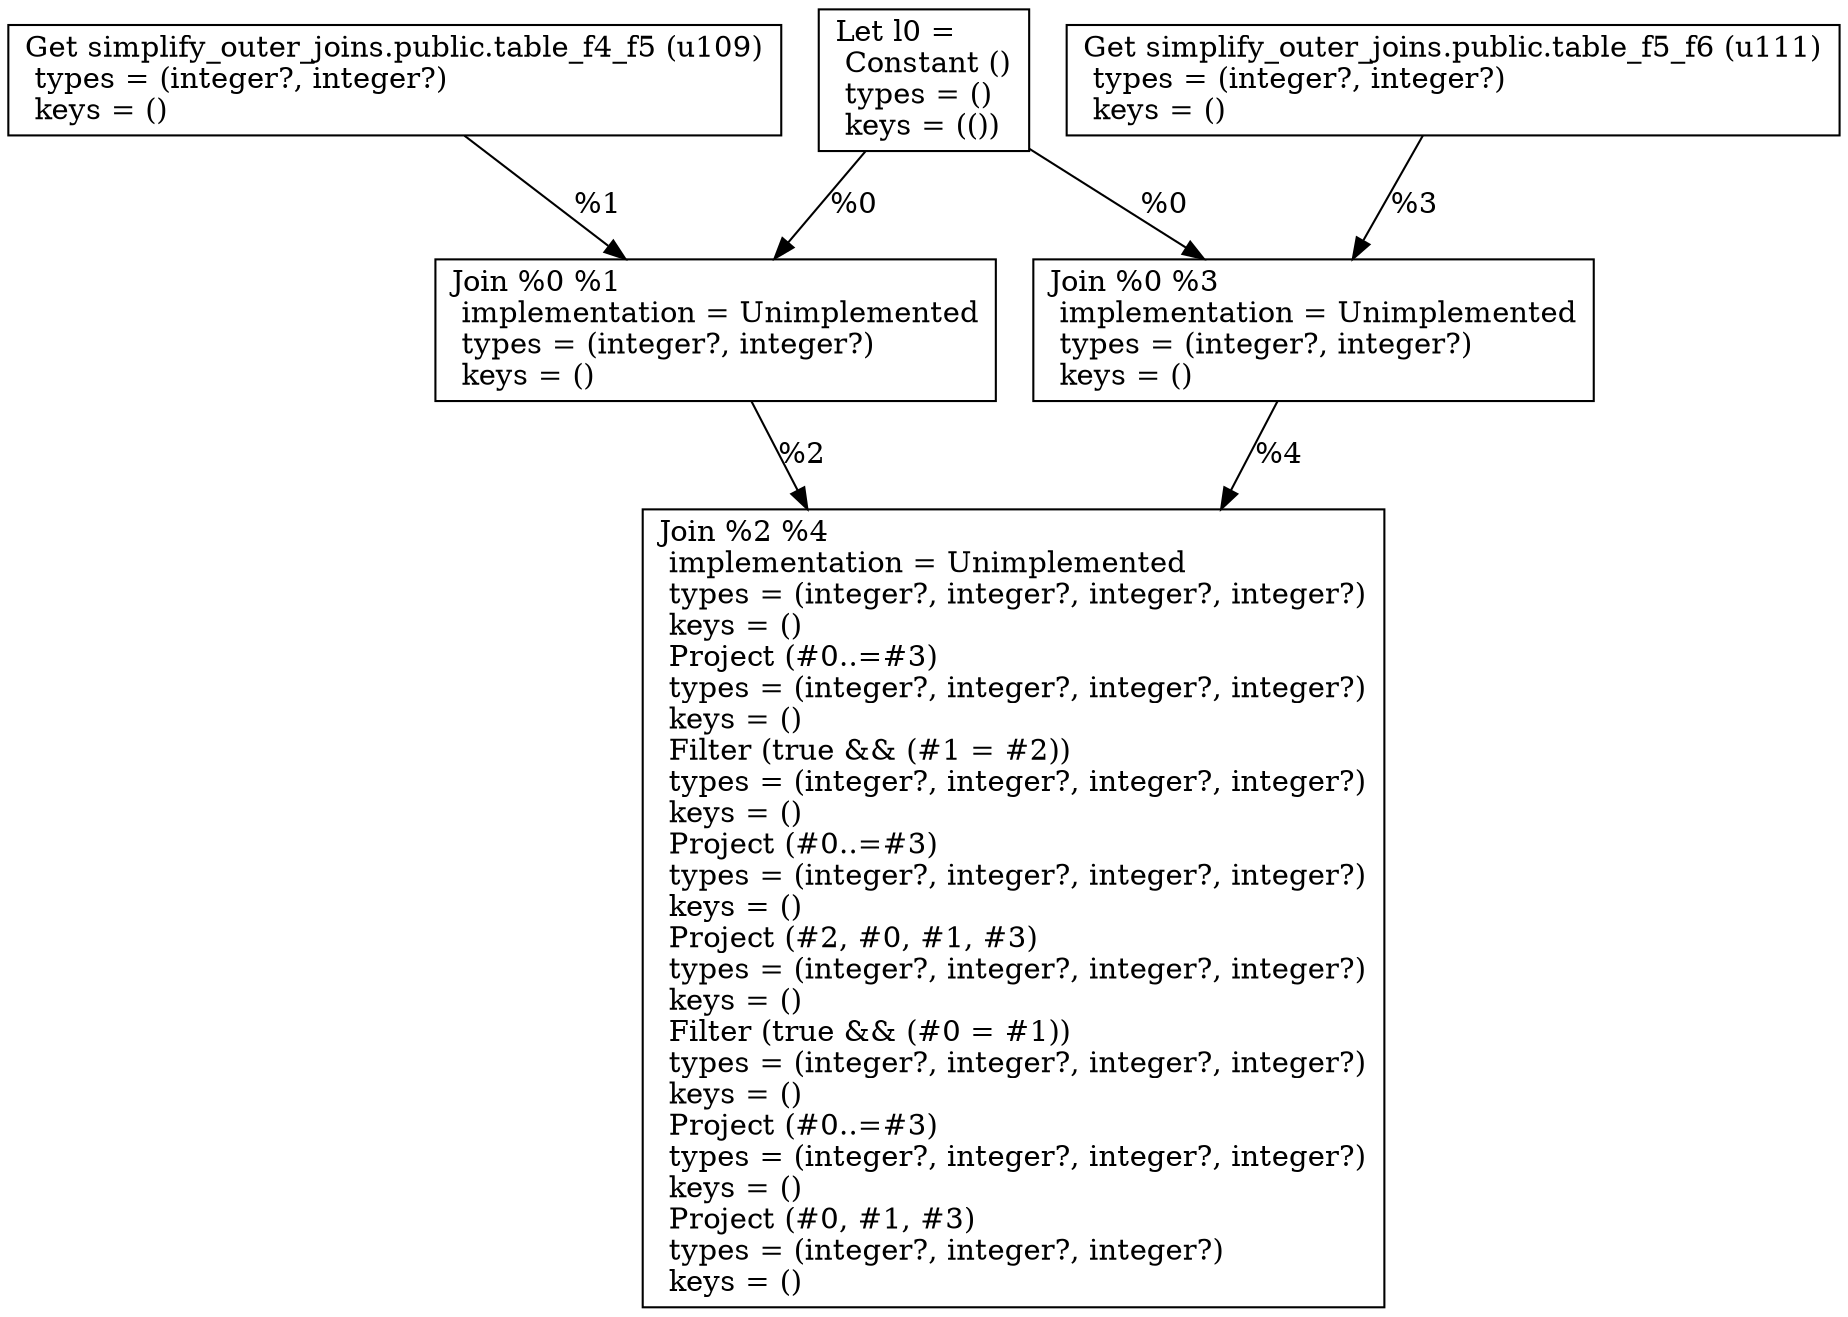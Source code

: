 digraph G {
    node0 [shape = record, label="Let l0 =\l Constant ()\l  types = ()\l  keys = (())\l"]
    node1 [shape = record, label=" Get simplify_outer_joins.public.table_f4_f5 (u109)\l  types = (integer?, integer?)\l  keys = ()\l"]
    node2 [shape = record, label=" Join %0 %1\l  implementation = Unimplemented\l  types = (integer?, integer?)\l  keys = ()\l"]
    node3 [shape = record, label=" Get simplify_outer_joins.public.table_f5_f6 (u111)\l  types = (integer?, integer?)\l  keys = ()\l"]
    node4 [shape = record, label=" Join %0 %3\l  implementation = Unimplemented\l  types = (integer?, integer?)\l  keys = ()\l"]
    node5 [shape = record, label=" Join %2 %4\l  implementation = Unimplemented\l  types = (integer?, integer?, integer?, integer?)\l  keys = ()\l Project (#0..=#3)\l  types = (integer?, integer?, integer?, integer?)\l  keys = ()\l Filter (true && (#1 = #2))\l  types = (integer?, integer?, integer?, integer?)\l  keys = ()\l Project (#0..=#3)\l  types = (integer?, integer?, integer?, integer?)\l  keys = ()\l Project (#2, #0, #1, #3)\l  types = (integer?, integer?, integer?, integer?)\l  keys = ()\l Filter (true && (#0 = #1))\l  types = (integer?, integer?, integer?, integer?)\l  keys = ()\l Project (#0..=#3)\l  types = (integer?, integer?, integer?, integer?)\l  keys = ()\l Project (#0, #1, #3)\l  types = (integer?, integer?, integer?)\l  keys = ()\l"]
    node2 -> node5 [label = "%2\l"]
    node1 -> node2 [label = "%1\l"]
    node3 -> node4 [label = "%3\l"]
    node0 -> node2 [label = "%0\l"]
    node4 -> node5 [label = "%4\l"]
    node0 -> node4 [label = "%0\l"]
}

